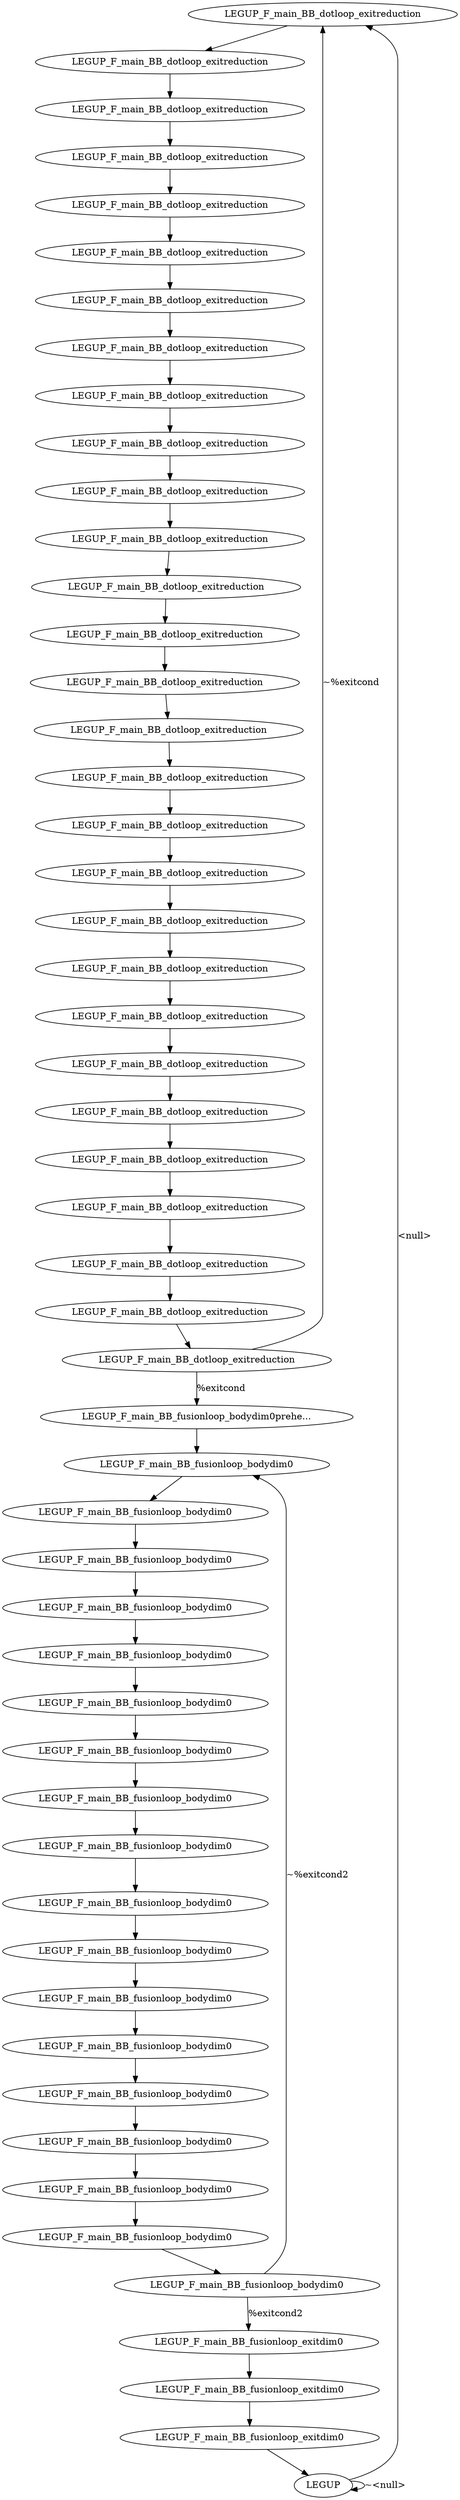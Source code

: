 digraph {
Node0x343b3d0[label="LEGUP_F_main_BB_dotloop_exitreduction"];
Node0x343b230[label="LEGUP"];
Node0x343b230 -> Node0x343b3d0[label="<null>"];
Node0x343b230 -> Node0x343b230[label="~<null>"];
Node0x343b4a0[label="LEGUP_F_main_BB_dotloop_exitreduction"];
Node0x343b3d0 -> Node0x343b4a0;
Node0x343b570[label="LEGUP_F_main_BB_dotloop_exitreduction"];
Node0x343b4a0 -> Node0x343b570;
Node0x343b640[label="LEGUP_F_main_BB_dotloop_exitreduction"];
Node0x343b570 -> Node0x343b640;
Node0x343b710[label="LEGUP_F_main_BB_dotloop_exitreduction"];
Node0x343b640 -> Node0x343b710;
Node0x343b7e0[label="LEGUP_F_main_BB_dotloop_exitreduction"];
Node0x343b710 -> Node0x343b7e0;
Node0x343b8b0[label="LEGUP_F_main_BB_dotloop_exitreduction"];
Node0x343b7e0 -> Node0x343b8b0;
Node0x343b980[label="LEGUP_F_main_BB_dotloop_exitreduction"];
Node0x343b8b0 -> Node0x343b980;
Node0x343ba50[label="LEGUP_F_main_BB_dotloop_exitreduction"];
Node0x343b980 -> Node0x343ba50;
Node0x343bb20[label="LEGUP_F_main_BB_dotloop_exitreduction"];
Node0x343ba50 -> Node0x343bb20;
Node0x343bbf0[label="LEGUP_F_main_BB_dotloop_exitreduction"];
Node0x343bb20 -> Node0x343bbf0;
Node0x343bcc0[label="LEGUP_F_main_BB_dotloop_exitreduction"];
Node0x343bbf0 -> Node0x343bcc0;
Node0x343bd90[label="LEGUP_F_main_BB_dotloop_exitreduction"];
Node0x343bcc0 -> Node0x343bd90;
Node0x343be60[label="LEGUP_F_main_BB_dotloop_exitreduction"];
Node0x343bd90 -> Node0x343be60;
Node0x343bf30[label="LEGUP_F_main_BB_dotloop_exitreduction"];
Node0x343be60 -> Node0x343bf30;
Node0x343c000[label="LEGUP_F_main_BB_dotloop_exitreduction"];
Node0x343bf30 -> Node0x343c000;
Node0x343c0d0[label="LEGUP_F_main_BB_dotloop_exitreduction"];
Node0x343c000 -> Node0x343c0d0;
Node0x343c1a0[label="LEGUP_F_main_BB_dotloop_exitreduction"];
Node0x343c0d0 -> Node0x343c1a0;
Node0x343c270[label="LEGUP_F_main_BB_dotloop_exitreduction"];
Node0x343c1a0 -> Node0x343c270;
Node0x343c340[label="LEGUP_F_main_BB_dotloop_exitreduction"];
Node0x343c270 -> Node0x343c340;
Node0x343c410[label="LEGUP_F_main_BB_dotloop_exitreduction"];
Node0x343c340 -> Node0x343c410;
Node0x343c4e0[label="LEGUP_F_main_BB_dotloop_exitreduction"];
Node0x343c410 -> Node0x343c4e0;
Node0x343c5b0[label="LEGUP_F_main_BB_dotloop_exitreduction"];
Node0x343c4e0 -> Node0x343c5b0;
Node0x343c680[label="LEGUP_F_main_BB_dotloop_exitreduction"];
Node0x343c5b0 -> Node0x343c680;
Node0x343c750[label="LEGUP_F_main_BB_dotloop_exitreduction"];
Node0x343c680 -> Node0x343c750;
Node0x343c820[label="LEGUP_F_main_BB_dotloop_exitreduction"];
Node0x343c750 -> Node0x343c820;
Node0x343c8f0[label="LEGUP_F_main_BB_dotloop_exitreduction"];
Node0x343c820 -> Node0x343c8f0;
Node0x343c9c0[label="LEGUP_F_main_BB_dotloop_exitreduction"];
Node0x343c8f0 -> Node0x343c9c0;
Node0x343ca90[label="LEGUP_F_main_BB_dotloop_exitreduction"];
Node0x343c9c0 -> Node0x343ca90;
Node0x343cb60[label="LEGUP_F_main_BB_fusionloop_bodydim0prehe..."];
Node0x343ca90 -> Node0x343cb60[label="%exitcond"];
Node0x343ca90 -> Node0x343b3d0[label="~%exitcond"];
Node0x343cc30[label="LEGUP_F_main_BB_fusionloop_bodydim0"];
Node0x343cb60 -> Node0x343cc30;
Node0x343cd00[label="LEGUP_F_main_BB_fusionloop_bodydim0"];
Node0x343cc30 -> Node0x343cd00;
Node0x343cdd0[label="LEGUP_F_main_BB_fusionloop_bodydim0"];
Node0x343cd00 -> Node0x343cdd0;
Node0x343cea0[label="LEGUP_F_main_BB_fusionloop_bodydim0"];
Node0x343cdd0 -> Node0x343cea0;
Node0x343cf70[label="LEGUP_F_main_BB_fusionloop_bodydim0"];
Node0x343cea0 -> Node0x343cf70;
Node0x343d040[label="LEGUP_F_main_BB_fusionloop_bodydim0"];
Node0x343cf70 -> Node0x343d040;
Node0x343d110[label="LEGUP_F_main_BB_fusionloop_bodydim0"];
Node0x343d040 -> Node0x343d110;
Node0x343d1e0[label="LEGUP_F_main_BB_fusionloop_bodydim0"];
Node0x343d110 -> Node0x343d1e0;
Node0x343d2b0[label="LEGUP_F_main_BB_fusionloop_bodydim0"];
Node0x343d1e0 -> Node0x343d2b0;
Node0x343d380[label="LEGUP_F_main_BB_fusionloop_bodydim0"];
Node0x343d2b0 -> Node0x343d380;
Node0x343d450[label="LEGUP_F_main_BB_fusionloop_bodydim0"];
Node0x343d380 -> Node0x343d450;
Node0x343d560[label="LEGUP_F_main_BB_fusionloop_bodydim0"];
Node0x343d450 -> Node0x343d560;
Node0x343d670[label="LEGUP_F_main_BB_fusionloop_bodydim0"];
Node0x343d560 -> Node0x343d670;
Node0x343d780[label="LEGUP_F_main_BB_fusionloop_bodydim0"];
Node0x343d670 -> Node0x343d780;
Node0x343d890[label="LEGUP_F_main_BB_fusionloop_bodydim0"];
Node0x343d780 -> Node0x343d890;
Node0x343d9a0[label="LEGUP_F_main_BB_fusionloop_bodydim0"];
Node0x343d890 -> Node0x343d9a0;
Node0x343dab0[label="LEGUP_F_main_BB_fusionloop_bodydim0"];
Node0x343d9a0 -> Node0x343dab0;
Node0x343dbc0[label="LEGUP_F_main_BB_fusionloop_bodydim0"];
Node0x343dab0 -> Node0x343dbc0;
Node0x343dcd0[label="LEGUP_F_main_BB_fusionloop_exitdim0"];
Node0x343dbc0 -> Node0x343dcd0[label="%exitcond2"];
Node0x343dbc0 -> Node0x343cc30[label="~%exitcond2"];
Node0x343dde0[label="LEGUP_F_main_BB_fusionloop_exitdim0"];
Node0x343dcd0 -> Node0x343dde0;
Node0x343def0[label="LEGUP_F_main_BB_fusionloop_exitdim0"];
Node0x343dde0 -> Node0x343def0;
Node0x343def0 -> Node0x343b230;
}
